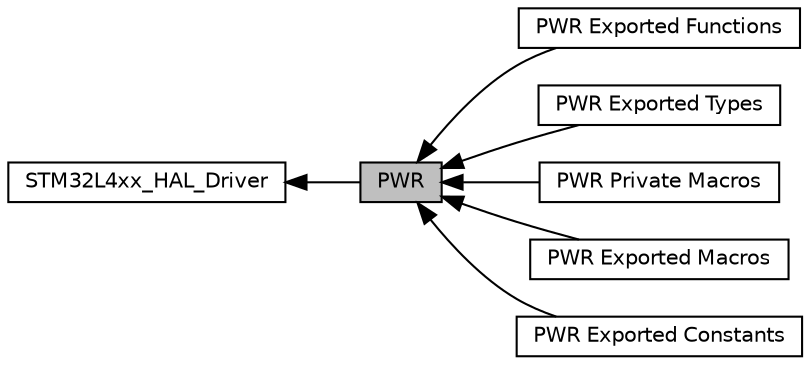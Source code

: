 digraph "PWR"
{
  edge [fontname="Helvetica",fontsize="10",labelfontname="Helvetica",labelfontsize="10"];
  node [fontname="Helvetica",fontsize="10",shape=box];
  rankdir=LR;
  Node7 [label="PWR Exported Functions",height=0.2,width=0.4,color="black", fillcolor="white", style="filled",URL="$group___p_w_r___exported___functions.html",tooltip=" "];
  Node2 [label="STM32L4xx_HAL_Driver",height=0.2,width=0.4,color="black", fillcolor="white", style="filled",URL="$group___s_t_m32_l4xx___h_a_l___driver.html",tooltip=" "];
  Node3 [label="PWR Exported Types",height=0.2,width=0.4,color="black", fillcolor="white", style="filled",URL="$group___p_w_r___exported___types.html",tooltip=" "];
  Node6 [label="PWR Private Macros",height=0.2,width=0.4,color="black", fillcolor="white", style="filled",URL="$group___p_w_r___private___macros.html",tooltip=" "];
  Node5 [label="PWR Exported Macros",height=0.2,width=0.4,color="black", fillcolor="white", style="filled",URL="$group___p_w_r___exported___macros.html",tooltip=" "];
  Node4 [label="PWR Exported Constants",height=0.2,width=0.4,color="black", fillcolor="white", style="filled",URL="$group___p_w_r___exported___constants.html",tooltip=" "];
  Node1 [label="PWR",height=0.2,width=0.4,color="black", fillcolor="grey75", style="filled", fontcolor="black",tooltip="PWR HAL module driver."];
  Node2->Node1 [shape=plaintext, dir="back", style="solid"];
  Node1->Node3 [shape=plaintext, dir="back", style="solid"];
  Node1->Node4 [shape=plaintext, dir="back", style="solid"];
  Node1->Node5 [shape=plaintext, dir="back", style="solid"];
  Node1->Node6 [shape=plaintext, dir="back", style="solid"];
  Node1->Node7 [shape=plaintext, dir="back", style="solid"];
}
